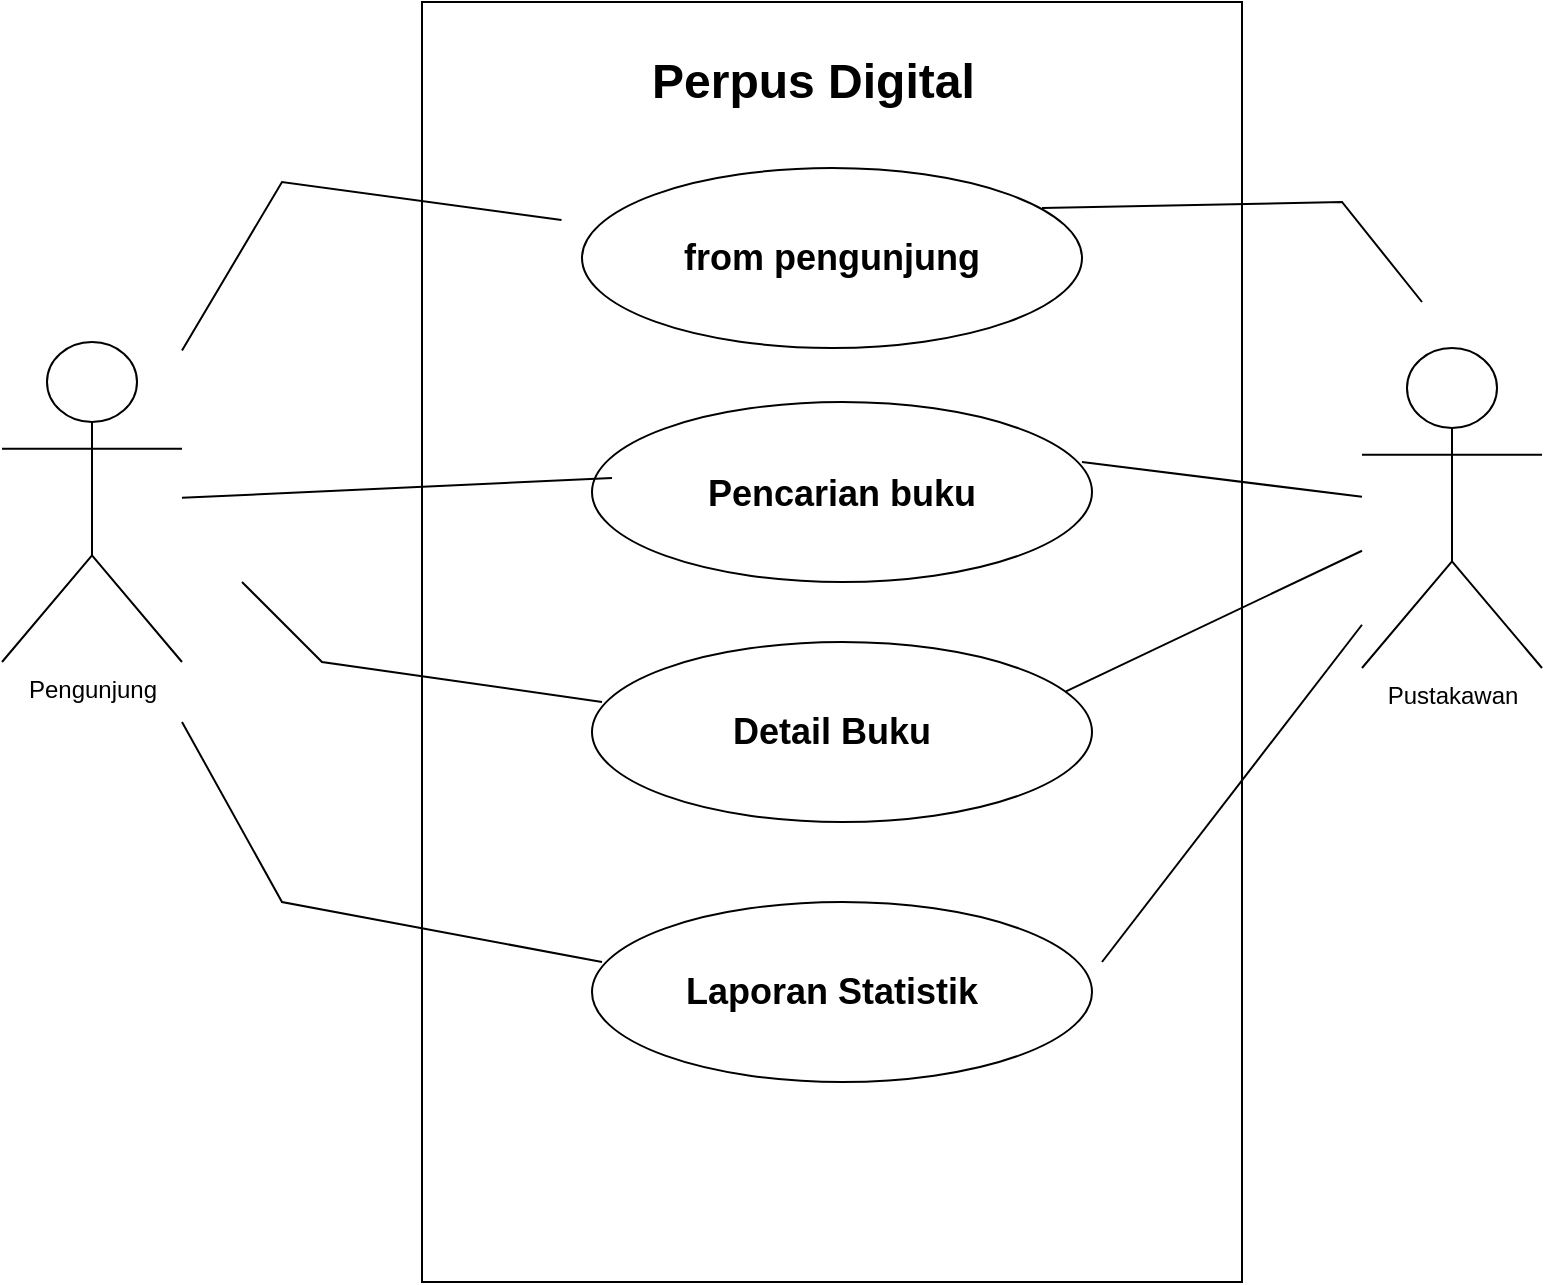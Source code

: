 <mxfile version="23.0.2" type="github">
  <diagram name="Halaman-1" id="I9v1mh5lTL7bm9jNicTe">
    <mxGraphModel dx="1588" dy="914" grid="1" gridSize="10" guides="1" tooltips="1" connect="1" arrows="1" fold="1" page="1" pageScale="1" pageWidth="827" pageHeight="1169" math="0" shadow="0">
      <root>
        <mxCell id="0" />
        <mxCell id="1" parent="0" />
        <mxCell id="HDesqdfmbU_KBpD-CuUh-3" value="" style="rounded=0;whiteSpace=wrap;html=1;" vertex="1" parent="1">
          <mxGeometry x="230" y="190" width="410" height="640" as="geometry" />
        </mxCell>
        <mxCell id="HDesqdfmbU_KBpD-CuUh-4" value="" style="ellipse;whiteSpace=wrap;html=1;" vertex="1" parent="1">
          <mxGeometry x="310" y="273" width="250" height="90" as="geometry" />
        </mxCell>
        <mxCell id="HDesqdfmbU_KBpD-CuUh-9" value="" style="ellipse;whiteSpace=wrap;html=1;" vertex="1" parent="1">
          <mxGeometry x="315" y="390" width="250" height="90" as="geometry" />
        </mxCell>
        <mxCell id="HDesqdfmbU_KBpD-CuUh-10" value="" style="ellipse;whiteSpace=wrap;html=1;" vertex="1" parent="1">
          <mxGeometry x="315" y="510" width="250" height="90" as="geometry" />
        </mxCell>
        <mxCell id="HDesqdfmbU_KBpD-CuUh-11" value="" style="ellipse;whiteSpace=wrap;html=1;" vertex="1" parent="1">
          <mxGeometry x="315" y="640" width="250" height="90" as="geometry" />
        </mxCell>
        <mxCell id="HDesqdfmbU_KBpD-CuUh-12" value="&lt;h1&gt;Perpus Digital&lt;/h1&gt;&lt;div&gt;&lt;br&gt;&lt;/div&gt;" style="text;html=1;strokeColor=none;fillColor=none;spacing=5;spacingTop=-20;whiteSpace=wrap;overflow=hidden;rounded=0;" vertex="1" parent="1">
          <mxGeometry x="340" y="210" width="190" height="120" as="geometry" />
        </mxCell>
        <mxCell id="HDesqdfmbU_KBpD-CuUh-14" value="Pustakawan" style="shape=umlActor;verticalLabelPosition=bottom;verticalAlign=top;html=1;outlineConnect=0;" vertex="1" parent="1">
          <mxGeometry x="700" y="363" width="90" height="160" as="geometry" />
        </mxCell>
        <mxCell id="HDesqdfmbU_KBpD-CuUh-15" value="Pengunjung" style="shape=umlActor;verticalLabelPosition=bottom;verticalAlign=top;html=1;outlineConnect=0;" vertex="1" parent="1">
          <mxGeometry x="20" y="360" width="90" height="160" as="geometry" />
        </mxCell>
        <mxCell id="HDesqdfmbU_KBpD-CuUh-16" value="&lt;h2&gt;from pengunjung&lt;/h2&gt;" style="text;html=1;strokeColor=none;fillColor=none;align=center;verticalAlign=middle;whiteSpace=wrap;rounded=0;fontStyle=0;fontFamily=Helvetica;" vertex="1" parent="1">
          <mxGeometry x="205" y="303" width="460" height="30" as="geometry" />
        </mxCell>
        <mxCell id="HDesqdfmbU_KBpD-CuUh-17" value="&lt;h2&gt;Pencarian buku&lt;/h2&gt;&lt;div&gt;&lt;br&gt;&lt;/div&gt;" style="text;html=1;strokeColor=none;fillColor=none;align=center;verticalAlign=middle;whiteSpace=wrap;rounded=0;fontStyle=0;fontFamily=Helvetica;" vertex="1" parent="1">
          <mxGeometry x="210" y="428" width="460" height="30" as="geometry" />
        </mxCell>
        <mxCell id="HDesqdfmbU_KBpD-CuUh-18" value="&lt;h2&gt;Detail Buku&lt;/h2&gt;" style="text;html=1;strokeColor=none;fillColor=none;align=center;verticalAlign=middle;whiteSpace=wrap;rounded=0;fontStyle=0;fontFamily=Helvetica;" vertex="1" parent="1">
          <mxGeometry x="205" y="540" width="460" height="30" as="geometry" />
        </mxCell>
        <mxCell id="HDesqdfmbU_KBpD-CuUh-19" value="&lt;h2&gt;Laporan Statistik&lt;/h2&gt;" style="text;html=1;strokeColor=none;fillColor=none;align=center;verticalAlign=middle;whiteSpace=wrap;rounded=0;fontStyle=0;fontFamily=Helvetica;" vertex="1" parent="1">
          <mxGeometry x="205" y="670" width="460" height="30" as="geometry" />
        </mxCell>
        <mxCell id="HDesqdfmbU_KBpD-CuUh-20" value="" style="endArrow=none;html=1;rounded=0;entryX=0.206;entryY=-0.133;entryDx=0;entryDy=0;entryPerimeter=0;" edge="1" parent="1" source="HDesqdfmbU_KBpD-CuUh-15" target="HDesqdfmbU_KBpD-CuUh-16">
          <mxGeometry width="50" height="50" relative="1" as="geometry">
            <mxPoint x="120" y="320" as="sourcePoint" />
            <mxPoint x="500" y="450" as="targetPoint" />
            <Array as="points">
              <mxPoint x="160" y="280" />
            </Array>
          </mxGeometry>
        </mxCell>
        <mxCell id="HDesqdfmbU_KBpD-CuUh-22" value="" style="endArrow=none;html=1;rounded=0;entryX=0.25;entryY=0;entryDx=0;entryDy=0;" edge="1" parent="1" source="HDesqdfmbU_KBpD-CuUh-15" target="HDesqdfmbU_KBpD-CuUh-17">
          <mxGeometry width="50" height="50" relative="1" as="geometry">
            <mxPoint x="450" y="500" as="sourcePoint" />
            <mxPoint x="500" y="450" as="targetPoint" />
          </mxGeometry>
        </mxCell>
        <mxCell id="HDesqdfmbU_KBpD-CuUh-23" value="" style="endArrow=none;html=1;rounded=0;entryX=0.25;entryY=0;entryDx=0;entryDy=0;" edge="1" parent="1" target="HDesqdfmbU_KBpD-CuUh-18">
          <mxGeometry width="50" height="50" relative="1" as="geometry">
            <mxPoint x="140" y="480" as="sourcePoint" />
            <mxPoint x="500" y="450" as="targetPoint" />
            <Array as="points">
              <mxPoint x="180" y="520" />
            </Array>
          </mxGeometry>
        </mxCell>
        <mxCell id="HDesqdfmbU_KBpD-CuUh-24" value="" style="endArrow=none;html=1;rounded=0;" edge="1" parent="1" target="HDesqdfmbU_KBpD-CuUh-14">
          <mxGeometry width="50" height="50" relative="1" as="geometry">
            <mxPoint x="570" y="670" as="sourcePoint" />
            <mxPoint x="670" y="540" as="targetPoint" />
          </mxGeometry>
        </mxCell>
        <mxCell id="HDesqdfmbU_KBpD-CuUh-25" value="" style="endArrow=none;html=1;rounded=0;exitX=0.948;exitY=0.274;exitDx=0;exitDy=0;exitPerimeter=0;" edge="1" parent="1" source="HDesqdfmbU_KBpD-CuUh-10" target="HDesqdfmbU_KBpD-CuUh-14">
          <mxGeometry width="50" height="50" relative="1" as="geometry">
            <mxPoint x="570" y="540" as="sourcePoint" />
            <mxPoint x="500" y="450" as="targetPoint" />
          </mxGeometry>
        </mxCell>
        <mxCell id="HDesqdfmbU_KBpD-CuUh-26" value="" style="endArrow=none;html=1;rounded=0;" edge="1" parent="1" target="HDesqdfmbU_KBpD-CuUh-14">
          <mxGeometry width="50" height="50" relative="1" as="geometry">
            <mxPoint x="560" y="420" as="sourcePoint" />
            <mxPoint x="500" y="450" as="targetPoint" />
          </mxGeometry>
        </mxCell>
        <mxCell id="HDesqdfmbU_KBpD-CuUh-27" value="" style="endArrow=none;html=1;rounded=0;exitX=0.75;exitY=0;exitDx=0;exitDy=0;" edge="1" parent="1">
          <mxGeometry width="50" height="50" relative="1" as="geometry">
            <mxPoint x="540" y="293" as="sourcePoint" />
            <mxPoint x="730" y="340" as="targetPoint" />
            <Array as="points">
              <mxPoint x="690" y="290" />
            </Array>
          </mxGeometry>
        </mxCell>
        <mxCell id="HDesqdfmbU_KBpD-CuUh-28" value="" style="endArrow=none;html=1;rounded=0;entryX=0.25;entryY=0;entryDx=0;entryDy=0;" edge="1" parent="1" target="HDesqdfmbU_KBpD-CuUh-19">
          <mxGeometry width="50" height="50" relative="1" as="geometry">
            <mxPoint x="110" y="550" as="sourcePoint" />
            <mxPoint x="500" y="450" as="targetPoint" />
            <Array as="points">
              <mxPoint x="160" y="640" />
            </Array>
          </mxGeometry>
        </mxCell>
      </root>
    </mxGraphModel>
  </diagram>
</mxfile>
